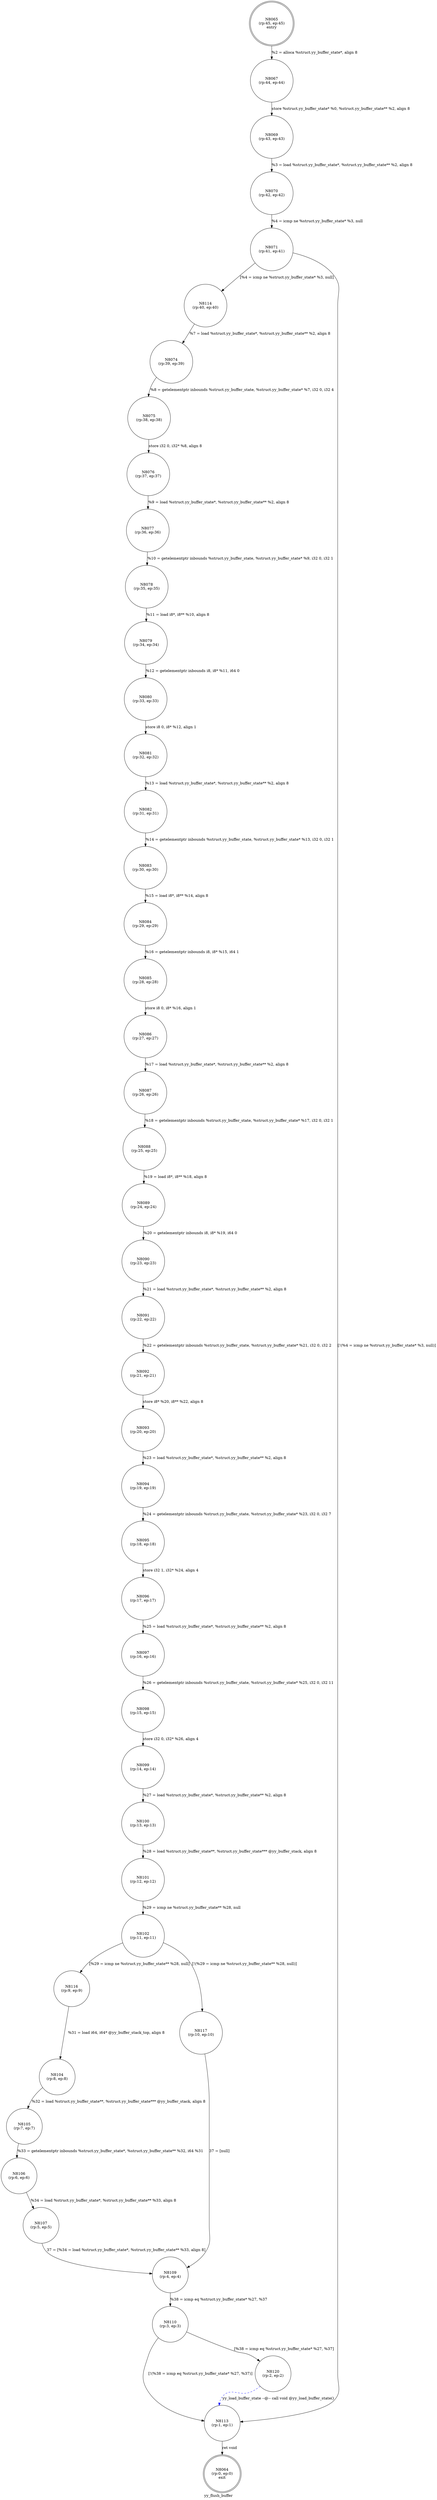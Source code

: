 digraph yy_flush_buffer {
label="yy_flush_buffer"
8064 [label="N8064\n(rp:0, ep:0)\nexit", shape="doublecircle"]
8065 [label="N8065\n(rp:45, ep:45)\nentry", shape="doublecircle"]
8065 -> 8067 [label="%2 = alloca %struct.yy_buffer_state*, align 8"]
8067 [label="N8067\n(rp:44, ep:44)", shape="circle"]
8067 -> 8069 [label="store %struct.yy_buffer_state* %0, %struct.yy_buffer_state** %2, align 8"]
8069 [label="N8069\n(rp:43, ep:43)", shape="circle"]
8069 -> 8070 [label="%3 = load %struct.yy_buffer_state*, %struct.yy_buffer_state** %2, align 8"]
8070 [label="N8070\n(rp:42, ep:42)", shape="circle"]
8070 -> 8071 [label="%4 = icmp ne %struct.yy_buffer_state* %3, null"]
8071 [label="N8071\n(rp:41, ep:41)", shape="circle"]
8071 -> 8114 [label="[%4 = icmp ne %struct.yy_buffer_state* %3, null]"]
8071 -> 8113 [label="[!(%4 = icmp ne %struct.yy_buffer_state* %3, null)]"]
8074 [label="N8074\n(rp:39, ep:39)", shape="circle"]
8074 -> 8075 [label="%8 = getelementptr inbounds %struct.yy_buffer_state, %struct.yy_buffer_state* %7, i32 0, i32 4"]
8075 [label="N8075\n(rp:38, ep:38)", shape="circle"]
8075 -> 8076 [label="store i32 0, i32* %8, align 8"]
8076 [label="N8076\n(rp:37, ep:37)", shape="circle"]
8076 -> 8077 [label="%9 = load %struct.yy_buffer_state*, %struct.yy_buffer_state** %2, align 8"]
8077 [label="N8077\n(rp:36, ep:36)", shape="circle"]
8077 -> 8078 [label="%10 = getelementptr inbounds %struct.yy_buffer_state, %struct.yy_buffer_state* %9, i32 0, i32 1"]
8078 [label="N8078\n(rp:35, ep:35)", shape="circle"]
8078 -> 8079 [label="%11 = load i8*, i8** %10, align 8"]
8079 [label="N8079\n(rp:34, ep:34)", shape="circle"]
8079 -> 8080 [label="%12 = getelementptr inbounds i8, i8* %11, i64 0"]
8080 [label="N8080\n(rp:33, ep:33)", shape="circle"]
8080 -> 8081 [label="store i8 0, i8* %12, align 1"]
8081 [label="N8081\n(rp:32, ep:32)", shape="circle"]
8081 -> 8082 [label="%13 = load %struct.yy_buffer_state*, %struct.yy_buffer_state** %2, align 8"]
8082 [label="N8082\n(rp:31, ep:31)", shape="circle"]
8082 -> 8083 [label="%14 = getelementptr inbounds %struct.yy_buffer_state, %struct.yy_buffer_state* %13, i32 0, i32 1"]
8083 [label="N8083\n(rp:30, ep:30)", shape="circle"]
8083 -> 8084 [label="%15 = load i8*, i8** %14, align 8"]
8084 [label="N8084\n(rp:29, ep:29)", shape="circle"]
8084 -> 8085 [label="%16 = getelementptr inbounds i8, i8* %15, i64 1"]
8085 [label="N8085\n(rp:28, ep:28)", shape="circle"]
8085 -> 8086 [label="store i8 0, i8* %16, align 1"]
8086 [label="N8086\n(rp:27, ep:27)", shape="circle"]
8086 -> 8087 [label="%17 = load %struct.yy_buffer_state*, %struct.yy_buffer_state** %2, align 8"]
8087 [label="N8087\n(rp:26, ep:26)", shape="circle"]
8087 -> 8088 [label="%18 = getelementptr inbounds %struct.yy_buffer_state, %struct.yy_buffer_state* %17, i32 0, i32 1"]
8088 [label="N8088\n(rp:25, ep:25)", shape="circle"]
8088 -> 8089 [label="%19 = load i8*, i8** %18, align 8"]
8089 [label="N8089\n(rp:24, ep:24)", shape="circle"]
8089 -> 8090 [label="%20 = getelementptr inbounds i8, i8* %19, i64 0"]
8090 [label="N8090\n(rp:23, ep:23)", shape="circle"]
8090 -> 8091 [label="%21 = load %struct.yy_buffer_state*, %struct.yy_buffer_state** %2, align 8"]
8091 [label="N8091\n(rp:22, ep:22)", shape="circle"]
8091 -> 8092 [label="%22 = getelementptr inbounds %struct.yy_buffer_state, %struct.yy_buffer_state* %21, i32 0, i32 2"]
8092 [label="N8092\n(rp:21, ep:21)", shape="circle"]
8092 -> 8093 [label="store i8* %20, i8** %22, align 8"]
8093 [label="N8093\n(rp:20, ep:20)", shape="circle"]
8093 -> 8094 [label="%23 = load %struct.yy_buffer_state*, %struct.yy_buffer_state** %2, align 8"]
8094 [label="N8094\n(rp:19, ep:19)", shape="circle"]
8094 -> 8095 [label="%24 = getelementptr inbounds %struct.yy_buffer_state, %struct.yy_buffer_state* %23, i32 0, i32 7"]
8095 [label="N8095\n(rp:18, ep:18)", shape="circle"]
8095 -> 8096 [label="store i32 1, i32* %24, align 4"]
8096 [label="N8096\n(rp:17, ep:17)", shape="circle"]
8096 -> 8097 [label="%25 = load %struct.yy_buffer_state*, %struct.yy_buffer_state** %2, align 8"]
8097 [label="N8097\n(rp:16, ep:16)", shape="circle"]
8097 -> 8098 [label="%26 = getelementptr inbounds %struct.yy_buffer_state, %struct.yy_buffer_state* %25, i32 0, i32 11"]
8098 [label="N8098\n(rp:15, ep:15)", shape="circle"]
8098 -> 8099 [label="store i32 0, i32* %26, align 4"]
8099 [label="N8099\n(rp:14, ep:14)", shape="circle"]
8099 -> 8100 [label="%27 = load %struct.yy_buffer_state*, %struct.yy_buffer_state** %2, align 8"]
8100 [label="N8100\n(rp:13, ep:13)", shape="circle"]
8100 -> 8101 [label="%28 = load %struct.yy_buffer_state**, %struct.yy_buffer_state*** @yy_buffer_stack, align 8"]
8101 [label="N8101\n(rp:12, ep:12)", shape="circle"]
8101 -> 8102 [label="%29 = icmp ne %struct.yy_buffer_state** %28, null"]
8102 [label="N8102\n(rp:11, ep:11)", shape="circle"]
8102 -> 8116 [label="[%29 = icmp ne %struct.yy_buffer_state** %28, null]"]
8102 -> 8117 [label="[!(%29 = icmp ne %struct.yy_buffer_state** %28, null)]"]
8104 [label="N8104\n(rp:8, ep:8)", shape="circle"]
8104 -> 8105 [label="%32 = load %struct.yy_buffer_state**, %struct.yy_buffer_state*** @yy_buffer_stack, align 8"]
8105 [label="N8105\n(rp:7, ep:7)", shape="circle"]
8105 -> 8106 [label="%33 = getelementptr inbounds %struct.yy_buffer_state*, %struct.yy_buffer_state** %32, i64 %31"]
8106 [label="N8106\n(rp:6, ep:6)", shape="circle"]
8106 -> 8107 [label="%34 = load %struct.yy_buffer_state*, %struct.yy_buffer_state** %33, align 8"]
8107 [label="N8107\n(rp:5, ep:5)", shape="circle"]
8107 -> 8109 [label="37 = [%34 = load %struct.yy_buffer_state*, %struct.yy_buffer_state** %33, align 8]"]
8109 [label="N8109\n(rp:4, ep:4)", shape="circle"]
8109 -> 8110 [label="%38 = icmp eq %struct.yy_buffer_state* %27, %37"]
8110 [label="N8110\n(rp:3, ep:3)", shape="circle"]
8110 -> 8120 [label="[%38 = icmp eq %struct.yy_buffer_state* %27, %37]"]
8110 -> 8113 [label="[!(%38 = icmp eq %struct.yy_buffer_state* %27, %37)]"]
8113 [label="N8113\n(rp:1, ep:1)", shape="circle"]
8113 -> 8064 [label="ret void"]
8114 [label="N8114\n(rp:40, ep:40)", shape="circle"]
8114 -> 8074 [label="%7 = load %struct.yy_buffer_state*, %struct.yy_buffer_state** %2, align 8"]
8116 [label="N8116\n(rp:9, ep:9)", shape="circle"]
8116 -> 8104 [label="%31 = load i64, i64* @yy_buffer_stack_top, align 8"]
8117 [label="N8117\n(rp:10, ep:10)", shape="circle"]
8117 -> 8109 [label="37 = [null]"]
8120 [label="N8120\n(rp:2, ep:2)", shape="circle"]
8120 -> 8113 [label="yy_load_buffer_state --@-- call void @yy_load_buffer_state()", style="dashed", color="blue"]
}
